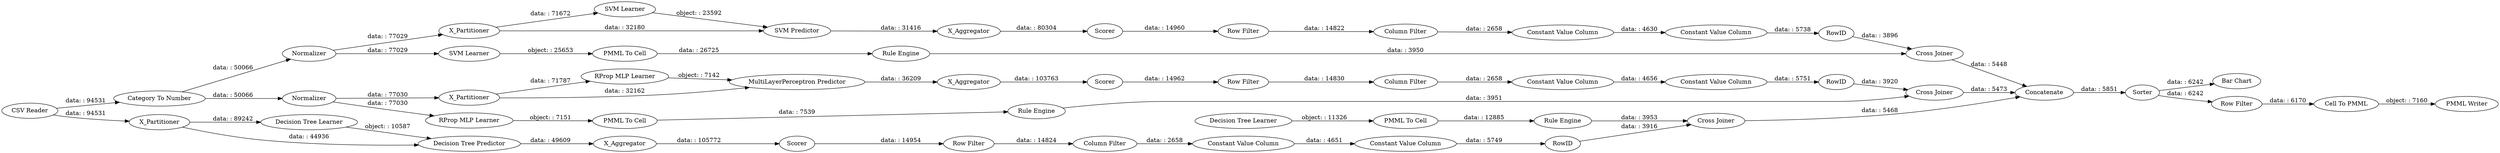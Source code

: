 digraph {
	"5069632576444562451_62" [label="CSV Reader"]
	"5069632576444562451_61" [label="PMML Writer"]
	"399896871301741701_33" [label="Decision Tree Learner"]
	"-4715465572145304170_290" [label="Constant Value Column"]
	"-8478949796986314928_7" [label=X_Aggregator]
	"2383418760291937122_2" [label=X_Partitioner]
	"-8478949796986314928_31" [label="RProp MLP Learner"]
	"5069632576444562451_52" [label=Sorter]
	"-4369380644184598580_33" [label="SVM Learner"]
	"-4369380644184598580_35" [label="Rule Engine"]
	"-4529872950318589988_34" [label="Rule Engine"]
	"5069632576444562451_54" [label="Cell To PMML"]
	"-2778914629898865479_41" [label=Scorer]
	"-4529872950318589988_35" [label="RProp MLP Learner"]
	"-8478949796986314928_39" [label=Normalizer]
	"-3089400140377356400_292" [label="Constant Value Column"]
	"2383418760291937122_39" [label=Scorer]
	"399896871301741701_28" [label="PMML To Cell"]
	"-2778914629898865479_40" [label=Normalizer]
	"5069632576444562451_59" [label="Bar Chart"]
	"-3089400140377356400_290" [label="Constant Value Column"]
	"2383418760291937122_32" [label="Decision Tree Predictor"]
	"5069632576444562451_53" [label="Row Filter"]
	"-8478949796986314928_32" [label="MultiLayerPerceptron Predictor"]
	"-2778914629898865479_39" [label="Cross Joiner"]
	"399896871301741701_34" [label="Rule Engine"]
	"-8478949796986314928_2" [label=X_Partitioner]
	"7627577625641701006_293" [label=RowID]
	"-3089400140377356400_293" [label=RowID]
	"-3089400140377356400_294" [label="Column Filter"]
	"-2778914629898865479_31" [label="SVM Learner"]
	"2383418760291937122_31" [label="Decision Tree Learner"]
	"-2778914629898865479_2" [label=X_Partitioner]
	"-4529872950318589988_22" [label="PMML To Cell"]
	"5069632576444562451_60" [label=Concatenate]
	"-3089400140377356400_9" [label="Row Filter"]
	"7627577625641701006_294" [label="Column Filter"]
	"-4369380644184598580_34" [label="PMML To Cell"]
	"-2778914629898865479_7" [label=X_Aggregator]
	"5069632576444562451_58" [label="Category To Number"]
	"7627577625641701006_290" [label="Constant Value Column"]
	"2383418760291937122_7" [label=X_Aggregator]
	"2383418760291937122_38" [label="Cross Joiner"]
	"-4715465572145304170_9" [label="Row Filter"]
	"-4715465572145304170_294" [label="Column Filter"]
	"-8478949796986314928_40" [label=Scorer]
	"-2778914629898865479_32" [label="SVM Predictor"]
	"-4715465572145304170_293" [label=RowID]
	"-4715465572145304170_292" [label="Constant Value Column"]
	"7627577625641701006_292" [label="Constant Value Column"]
	"-8478949796986314928_38" [label="Cross Joiner"]
	"7627577625641701006_9" [label="Row Filter"]
	"-4715465572145304170_292" -> "-4715465572145304170_293" [label="data: : 5751"]
	"-4715465572145304170_294" -> "-4715465572145304170_290" [label="data: : 2658"]
	"-4369380644184598580_34" -> "-4369380644184598580_35" [label="data: : 26725"]
	"2383418760291937122_38" -> "5069632576444562451_60" [label="data: : 5468"]
	"-4715465572145304170_293" -> "-8478949796986314928_38" [label="data: : 3920"]
	"-8478949796986314928_40" -> "-4715465572145304170_9" [label="data: : 14962"]
	"5069632576444562451_60" -> "5069632576444562451_52" [label="data: : 5851"]
	"-2778914629898865479_40" -> "-4369380644184598580_33" [label="data: : 77029"]
	"-2778914629898865479_41" -> "-3089400140377356400_9" [label="data: : 14960"]
	"2383418760291937122_2" -> "2383418760291937122_31" [label="data: : 89242"]
	"-8478949796986314928_39" -> "-4529872950318589988_35" [label="data: : 77030"]
	"-3089400140377356400_294" -> "-3089400140377356400_290" [label="data: : 2658"]
	"399896871301741701_34" -> "2383418760291937122_38" [label="data: : 3953"]
	"-4529872950318589988_35" -> "-4529872950318589988_22" [label="object: : 7151"]
	"-2778914629898865479_7" -> "-2778914629898865479_41" [label="data: : 80304"]
	"-2778914629898865479_39" -> "5069632576444562451_60" [label="data: : 5448"]
	"-4369380644184598580_33" -> "-4369380644184598580_34" [label="object: : 25653"]
	"2383418760291937122_32" -> "2383418760291937122_7" [label="data: : 49609"]
	"-2778914629898865479_2" -> "-2778914629898865479_32" [label="data: : 32180"]
	"5069632576444562451_54" -> "5069632576444562451_61" [label="object: : 7160"]
	"-4529872950318589988_22" -> "-4529872950318589988_34" [label="data: : 7539"]
	"-8478949796986314928_2" -> "-8478949796986314928_31" [label="data: : 71787"]
	"-8478949796986314928_32" -> "-8478949796986314928_7" [label="data: : 36209"]
	"5069632576444562451_62" -> "2383418760291937122_2" [label="data: : 94531"]
	"2383418760291937122_2" -> "2383418760291937122_32" [label="data: : 44936"]
	"-8478949796986314928_38" -> "5069632576444562451_60" [label="data: : 5473"]
	"-4715465572145304170_9" -> "-4715465572145304170_294" [label="data: : 14830"]
	"5069632576444562451_58" -> "-2778914629898865479_40" [label="data: : 50066"]
	"-3089400140377356400_290" -> "-3089400140377356400_292" [label="data: : 4630"]
	"5069632576444562451_62" -> "5069632576444562451_58" [label="data: : 94531"]
	"-3089400140377356400_292" -> "-3089400140377356400_293" [label="data: : 5738"]
	"5069632576444562451_52" -> "5069632576444562451_53" [label="data: : 6242"]
	"7627577625641701006_9" -> "7627577625641701006_294" [label="data: : 14824"]
	"399896871301741701_33" -> "399896871301741701_28" [label="object: : 11326"]
	"-3089400140377356400_9" -> "-3089400140377356400_294" [label="data: : 14822"]
	"-4369380644184598580_35" -> "-2778914629898865479_39" [label="data: : 3950"]
	"-8478949796986314928_39" -> "-8478949796986314928_2" [label="data: : 77030"]
	"7627577625641701006_294" -> "7627577625641701006_290" [label="data: : 2658"]
	"-8478949796986314928_31" -> "-8478949796986314928_32" [label="object: : 7142"]
	"7627577625641701006_292" -> "7627577625641701006_293" [label="data: : 5749"]
	"399896871301741701_28" -> "399896871301741701_34" [label="data: : 12885"]
	"-2778914629898865479_31" -> "-2778914629898865479_32" [label="object: : 23592"]
	"7627577625641701006_290" -> "7627577625641701006_292" [label="data: : 4651"]
	"2383418760291937122_7" -> "2383418760291937122_39" [label="data: : 105772"]
	"-2778914629898865479_40" -> "-2778914629898865479_2" [label="data: : 77029"]
	"-3089400140377356400_293" -> "-2778914629898865479_39" [label="data: : 3896"]
	"2383418760291937122_39" -> "7627577625641701006_9" [label="data: : 14954"]
	"5069632576444562451_52" -> "5069632576444562451_59" [label="data: : 6242"]
	"7627577625641701006_293" -> "2383418760291937122_38" [label="data: : 3916"]
	"-4715465572145304170_290" -> "-4715465572145304170_292" [label="data: : 4656"]
	"-2778914629898865479_32" -> "-2778914629898865479_7" [label="data: : 31416"]
	"5069632576444562451_58" -> "-8478949796986314928_39" [label="data: : 50066"]
	"2383418760291937122_31" -> "2383418760291937122_32" [label="object: : 10587"]
	"-8478949796986314928_7" -> "-8478949796986314928_40" [label="data: : 103763"]
	"-4529872950318589988_34" -> "-8478949796986314928_38" [label="data: : 3951"]
	"5069632576444562451_53" -> "5069632576444562451_54" [label="data: : 6170"]
	"-2778914629898865479_2" -> "-2778914629898865479_31" [label="data: : 71672"]
	"-8478949796986314928_2" -> "-8478949796986314928_32" [label="data: : 32162"]
	rankdir=LR
}
